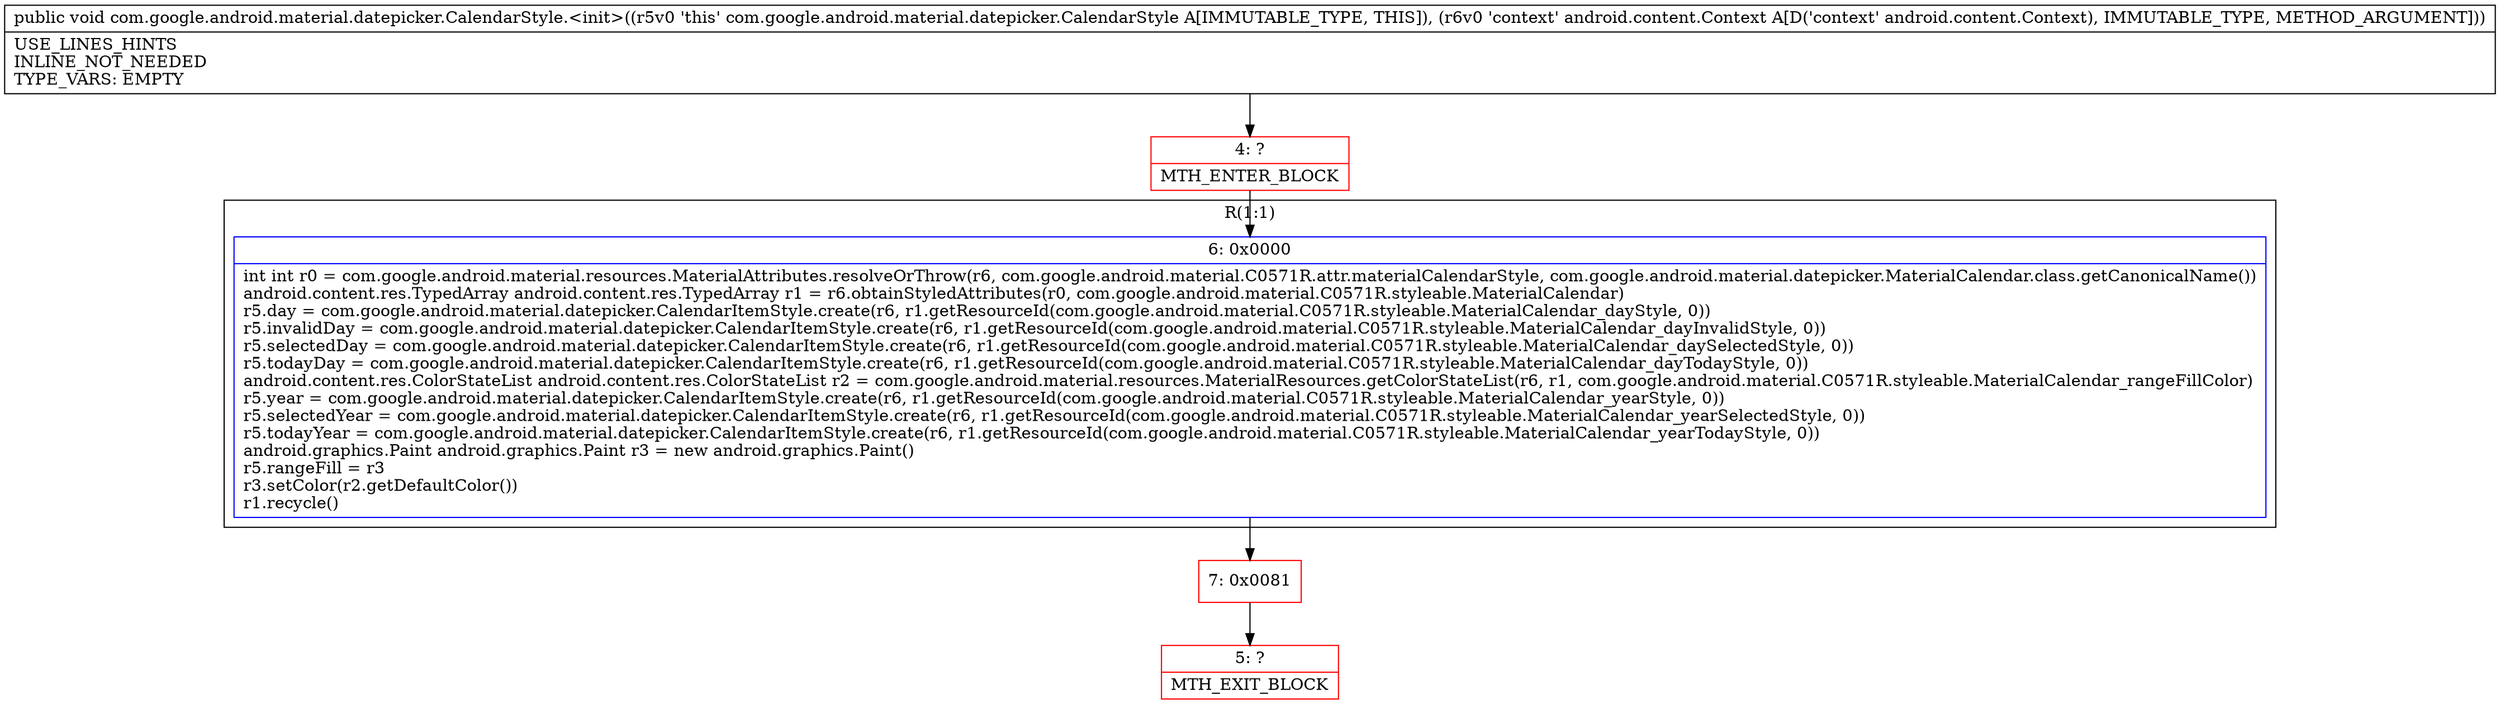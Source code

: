 digraph "CFG forcom.google.android.material.datepicker.CalendarStyle.\<init\>(Landroid\/content\/Context;)V" {
subgraph cluster_Region_443000084 {
label = "R(1:1)";
node [shape=record,color=blue];
Node_6 [shape=record,label="{6\:\ 0x0000|int int r0 = com.google.android.material.resources.MaterialAttributes.resolveOrThrow(r6, com.google.android.material.C0571R.attr.materialCalendarStyle, com.google.android.material.datepicker.MaterialCalendar.class.getCanonicalName())\landroid.content.res.TypedArray android.content.res.TypedArray r1 = r6.obtainStyledAttributes(r0, com.google.android.material.C0571R.styleable.MaterialCalendar)\lr5.day = com.google.android.material.datepicker.CalendarItemStyle.create(r6, r1.getResourceId(com.google.android.material.C0571R.styleable.MaterialCalendar_dayStyle, 0))\lr5.invalidDay = com.google.android.material.datepicker.CalendarItemStyle.create(r6, r1.getResourceId(com.google.android.material.C0571R.styleable.MaterialCalendar_dayInvalidStyle, 0))\lr5.selectedDay = com.google.android.material.datepicker.CalendarItemStyle.create(r6, r1.getResourceId(com.google.android.material.C0571R.styleable.MaterialCalendar_daySelectedStyle, 0))\lr5.todayDay = com.google.android.material.datepicker.CalendarItemStyle.create(r6, r1.getResourceId(com.google.android.material.C0571R.styleable.MaterialCalendar_dayTodayStyle, 0))\landroid.content.res.ColorStateList android.content.res.ColorStateList r2 = com.google.android.material.resources.MaterialResources.getColorStateList(r6, r1, com.google.android.material.C0571R.styleable.MaterialCalendar_rangeFillColor)\lr5.year = com.google.android.material.datepicker.CalendarItemStyle.create(r6, r1.getResourceId(com.google.android.material.C0571R.styleable.MaterialCalendar_yearStyle, 0))\lr5.selectedYear = com.google.android.material.datepicker.CalendarItemStyle.create(r6, r1.getResourceId(com.google.android.material.C0571R.styleable.MaterialCalendar_yearSelectedStyle, 0))\lr5.todayYear = com.google.android.material.datepicker.CalendarItemStyle.create(r6, r1.getResourceId(com.google.android.material.C0571R.styleable.MaterialCalendar_yearTodayStyle, 0))\landroid.graphics.Paint android.graphics.Paint r3 = new android.graphics.Paint()\lr5.rangeFill = r3\lr3.setColor(r2.getDefaultColor())\lr1.recycle()\l}"];
}
Node_4 [shape=record,color=red,label="{4\:\ ?|MTH_ENTER_BLOCK\l}"];
Node_7 [shape=record,color=red,label="{7\:\ 0x0081}"];
Node_5 [shape=record,color=red,label="{5\:\ ?|MTH_EXIT_BLOCK\l}"];
MethodNode[shape=record,label="{public void com.google.android.material.datepicker.CalendarStyle.\<init\>((r5v0 'this' com.google.android.material.datepicker.CalendarStyle A[IMMUTABLE_TYPE, THIS]), (r6v0 'context' android.content.Context A[D('context' android.content.Context), IMMUTABLE_TYPE, METHOD_ARGUMENT]))  | USE_LINES_HINTS\lINLINE_NOT_NEEDED\lTYPE_VARS: EMPTY\l}"];
MethodNode -> Node_4;Node_6 -> Node_7;
Node_4 -> Node_6;
Node_7 -> Node_5;
}

